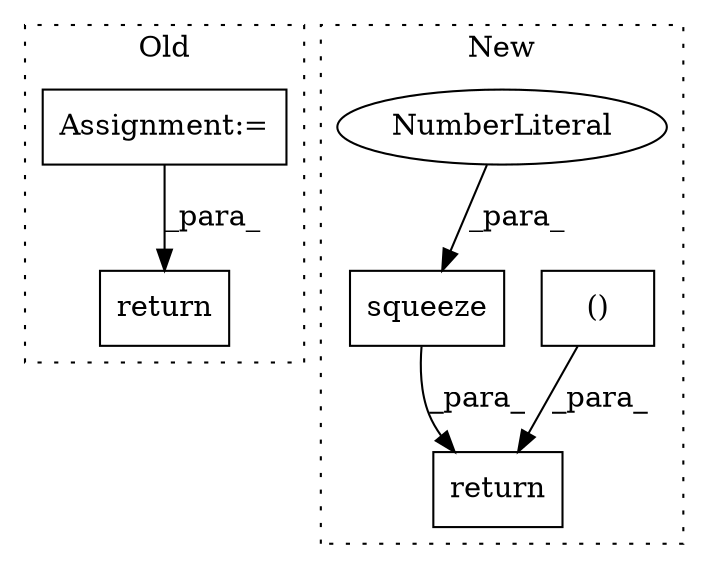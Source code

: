 digraph G {
subgraph cluster0 {
1 [label="return" a="41" s="1063" l="7" shape="box"];
6 [label="Assignment:=" a="7" s="811" l="1" shape="box"];
label = "Old";
style="dotted";
}
subgraph cluster1 {
2 [label="squeeze" a="32" s="1265,1274" l="8,1" shape="box"];
3 [label="return" a="41" s="1281" l="12" shape="box"];
4 [label="()" a="106" s="1319" l="76" shape="box"];
5 [label="NumberLiteral" a="34" s="1273" l="1" shape="ellipse"];
label = "New";
style="dotted";
}
2 -> 3 [label="_para_"];
4 -> 3 [label="_para_"];
5 -> 2 [label="_para_"];
6 -> 1 [label="_para_"];
}